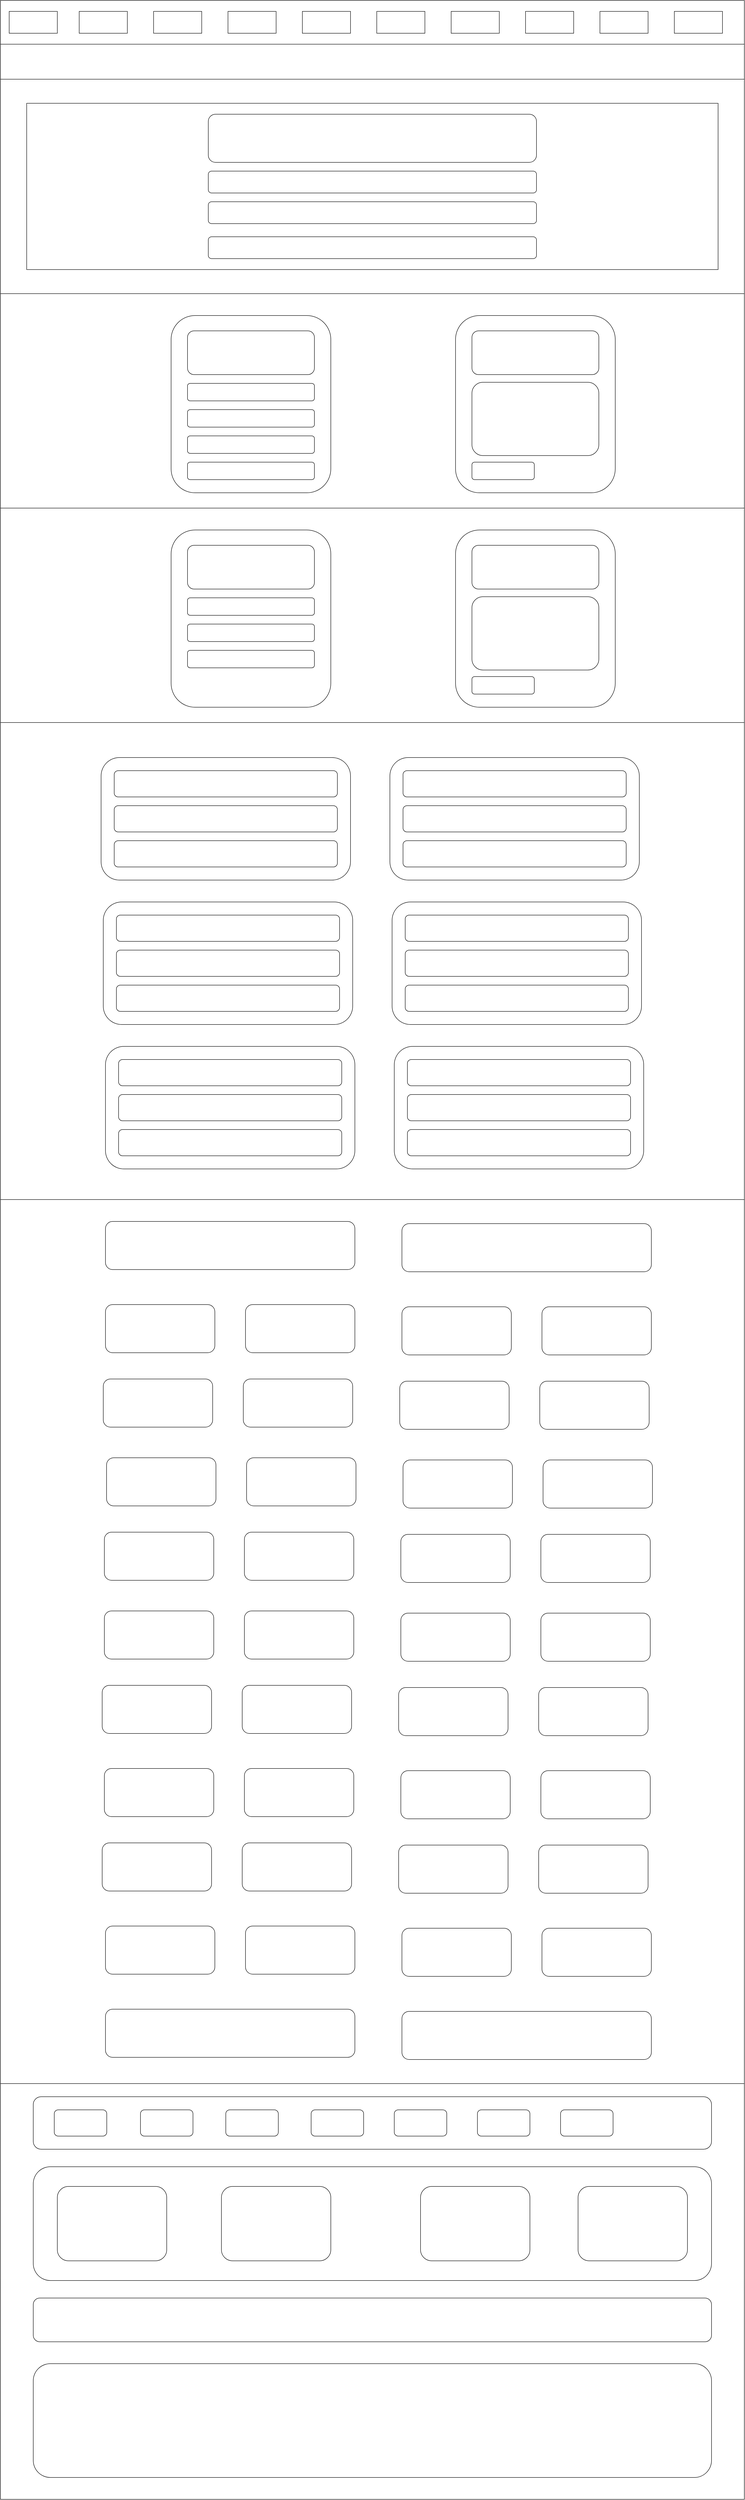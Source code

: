 <mxfile version="26.1.0">
  <diagram name="Page-1" id="Y6JCgyVT3AaMIpNjDqEN">
    <mxGraphModel dx="1473" dy="1536" grid="1" gridSize="10" guides="1" tooltips="1" connect="1" arrows="1" fold="1" page="1" pageScale="1" pageWidth="850" pageHeight="1100" math="0" shadow="0">
      <root>
        <mxCell id="0" />
        <mxCell id="1" parent="0" />
        <mxCell id="Fc47ScNQQL5bbz5lVI8A-1" value="" style="rounded=0;whiteSpace=wrap;html=1;" vertex="1" parent="1">
          <mxGeometry y="100" width="1700" height="100" as="geometry" />
        </mxCell>
        <mxCell id="Fc47ScNQQL5bbz5lVI8A-2" value="" style="rounded=0;whiteSpace=wrap;html=1;" vertex="1" parent="1">
          <mxGeometry y="200" width="1700" height="80" as="geometry" />
        </mxCell>
        <mxCell id="Fc47ScNQQL5bbz5lVI8A-4" value="" style="rounded=0;whiteSpace=wrap;html=1;" vertex="1" parent="1">
          <mxGeometry y="280" width="1700" height="490" as="geometry" />
        </mxCell>
        <mxCell id="Fc47ScNQQL5bbz5lVI8A-5" value="" style="rounded=0;whiteSpace=wrap;html=1;" vertex="1" parent="1">
          <mxGeometry y="770" width="1700" height="490" as="geometry" />
        </mxCell>
        <mxCell id="Fc47ScNQQL5bbz5lVI8A-7" value="" style="rounded=0;whiteSpace=wrap;html=1;" vertex="1" parent="1">
          <mxGeometry y="1750" width="1700" height="1090" as="geometry" />
        </mxCell>
        <mxCell id="Fc47ScNQQL5bbz5lVI8A-8" value="" style="rounded=0;whiteSpace=wrap;html=1;" vertex="1" parent="1">
          <mxGeometry x="20" y="125" width="110" height="50" as="geometry" />
        </mxCell>
        <mxCell id="Fc47ScNQQL5bbz5lVI8A-10" value="" style="rounded=0;whiteSpace=wrap;html=1;" vertex="1" parent="1">
          <mxGeometry x="180" y="125" width="110" height="50" as="geometry" />
        </mxCell>
        <mxCell id="Fc47ScNQQL5bbz5lVI8A-11" value="" style="rounded=0;whiteSpace=wrap;html=1;" vertex="1" parent="1">
          <mxGeometry x="350" y="125" width="110" height="50" as="geometry" />
        </mxCell>
        <mxCell id="Fc47ScNQQL5bbz5lVI8A-12" value="" style="rounded=0;whiteSpace=wrap;html=1;" vertex="1" parent="1">
          <mxGeometry x="520" y="125" width="110" height="50" as="geometry" />
        </mxCell>
        <mxCell id="Fc47ScNQQL5bbz5lVI8A-13" value="" style="rounded=0;whiteSpace=wrap;html=1;" vertex="1" parent="1">
          <mxGeometry x="690" y="125" width="110" height="50" as="geometry" />
        </mxCell>
        <mxCell id="Fc47ScNQQL5bbz5lVI8A-14" value="" style="rounded=0;whiteSpace=wrap;html=1;" vertex="1" parent="1">
          <mxGeometry x="860" y="125" width="110" height="50" as="geometry" />
        </mxCell>
        <mxCell id="Fc47ScNQQL5bbz5lVI8A-15" value="" style="rounded=0;whiteSpace=wrap;html=1;" vertex="1" parent="1">
          <mxGeometry x="1030" y="125" width="110" height="50" as="geometry" />
        </mxCell>
        <mxCell id="Fc47ScNQQL5bbz5lVI8A-16" value="" style="rounded=0;whiteSpace=wrap;html=1;" vertex="1" parent="1">
          <mxGeometry x="1200" y="125" width="110" height="50" as="geometry" />
        </mxCell>
        <mxCell id="Fc47ScNQQL5bbz5lVI8A-17" value="" style="rounded=0;whiteSpace=wrap;html=1;" vertex="1" parent="1">
          <mxGeometry x="1370" y="125" width="110" height="50" as="geometry" />
        </mxCell>
        <mxCell id="Fc47ScNQQL5bbz5lVI8A-18" value="" style="rounded=0;whiteSpace=wrap;html=1;" vertex="1" parent="1">
          <mxGeometry x="1540" y="125" width="110" height="50" as="geometry" />
        </mxCell>
        <mxCell id="Fc47ScNQQL5bbz5lVI8A-19" value="" style="rounded=0;whiteSpace=wrap;html=1;" vertex="1" parent="1">
          <mxGeometry x="60" y="335" width="1580" height="380" as="geometry" />
        </mxCell>
        <mxCell id="Fc47ScNQQL5bbz5lVI8A-20" value="" style="rounded=1;whiteSpace=wrap;html=1;" vertex="1" parent="1">
          <mxGeometry x="475" y="360" width="750" height="110" as="geometry" />
        </mxCell>
        <mxCell id="Fc47ScNQQL5bbz5lVI8A-21" value="" style="rounded=1;whiteSpace=wrap;html=1;" vertex="1" parent="1">
          <mxGeometry x="475" y="490" width="750" height="50" as="geometry" />
        </mxCell>
        <mxCell id="Fc47ScNQQL5bbz5lVI8A-23" value="" style="rounded=1;whiteSpace=wrap;html=1;" vertex="1" parent="1">
          <mxGeometry x="475" y="560" width="750" height="50" as="geometry" />
        </mxCell>
        <mxCell id="Fc47ScNQQL5bbz5lVI8A-24" value="" style="rounded=1;whiteSpace=wrap;html=1;" vertex="1" parent="1">
          <mxGeometry x="475" y="640" width="750" height="50" as="geometry" />
        </mxCell>
        <mxCell id="Fc47ScNQQL5bbz5lVI8A-34" value="" style="group" vertex="1" connectable="0" parent="1">
          <mxGeometry x="390" y="820" width="365" height="405" as="geometry" />
        </mxCell>
        <mxCell id="Fc47ScNQQL5bbz5lVI8A-26" value="" style="rounded=1;whiteSpace=wrap;html=1;" vertex="1" parent="Fc47ScNQQL5bbz5lVI8A-34">
          <mxGeometry width="365" height="405" as="geometry" />
        </mxCell>
        <mxCell id="Fc47ScNQQL5bbz5lVI8A-28" value="" style="rounded=1;whiteSpace=wrap;html=1;" vertex="1" parent="Fc47ScNQQL5bbz5lVI8A-34">
          <mxGeometry x="37.5" y="35" width="290" height="100" as="geometry" />
        </mxCell>
        <mxCell id="Fc47ScNQQL5bbz5lVI8A-29" value="" style="rounded=1;whiteSpace=wrap;html=1;" vertex="1" parent="Fc47ScNQQL5bbz5lVI8A-34">
          <mxGeometry x="37.5" y="155" width="290" height="40" as="geometry" />
        </mxCell>
        <mxCell id="Fc47ScNQQL5bbz5lVI8A-30" value="" style="rounded=1;whiteSpace=wrap;html=1;" vertex="1" parent="Fc47ScNQQL5bbz5lVI8A-34">
          <mxGeometry x="37.5" y="215" width="290" height="40" as="geometry" />
        </mxCell>
        <mxCell id="Fc47ScNQQL5bbz5lVI8A-31" value="" style="rounded=1;whiteSpace=wrap;html=1;" vertex="1" parent="Fc47ScNQQL5bbz5lVI8A-34">
          <mxGeometry x="37.5" y="275" width="290" height="40" as="geometry" />
        </mxCell>
        <mxCell id="Fc47ScNQQL5bbz5lVI8A-33" value="" style="rounded=1;whiteSpace=wrap;html=1;" vertex="1" parent="Fc47ScNQQL5bbz5lVI8A-34">
          <mxGeometry x="37.5" y="335" width="290" height="40" as="geometry" />
        </mxCell>
        <mxCell id="Fc47ScNQQL5bbz5lVI8A-42" value="" style="group" vertex="1" connectable="0" parent="1">
          <mxGeometry x="1040" y="820" width="365" height="405" as="geometry" />
        </mxCell>
        <mxCell id="Fc47ScNQQL5bbz5lVI8A-43" value="" style="rounded=1;whiteSpace=wrap;html=1;" vertex="1" parent="Fc47ScNQQL5bbz5lVI8A-42">
          <mxGeometry width="365" height="405" as="geometry" />
        </mxCell>
        <mxCell id="Fc47ScNQQL5bbz5lVI8A-44" value="" style="rounded=1;whiteSpace=wrap;html=1;" vertex="1" parent="Fc47ScNQQL5bbz5lVI8A-42">
          <mxGeometry x="37.5" y="35" width="290" height="100" as="geometry" />
        </mxCell>
        <mxCell id="Fc47ScNQQL5bbz5lVI8A-48" value="" style="rounded=1;whiteSpace=wrap;html=1;" vertex="1" parent="Fc47ScNQQL5bbz5lVI8A-42">
          <mxGeometry x="37.5" y="335" width="142.5" height="40" as="geometry" />
        </mxCell>
        <mxCell id="Fc47ScNQQL5bbz5lVI8A-53" value="" style="rounded=1;whiteSpace=wrap;html=1;" vertex="1" parent="Fc47ScNQQL5bbz5lVI8A-42">
          <mxGeometry x="37.5" y="152.5" width="290" height="167.5" as="geometry" />
        </mxCell>
        <mxCell id="Fc47ScNQQL5bbz5lVI8A-54" value="" style="rounded=0;whiteSpace=wrap;html=1;" vertex="1" parent="1">
          <mxGeometry y="1260" width="1700" height="490" as="geometry" />
        </mxCell>
        <mxCell id="Fc47ScNQQL5bbz5lVI8A-55" value="" style="group" vertex="1" connectable="0" parent="1">
          <mxGeometry x="390" y="1310" width="365" height="405" as="geometry" />
        </mxCell>
        <mxCell id="Fc47ScNQQL5bbz5lVI8A-56" value="" style="rounded=1;whiteSpace=wrap;html=1;" vertex="1" parent="Fc47ScNQQL5bbz5lVI8A-55">
          <mxGeometry width="365" height="405" as="geometry" />
        </mxCell>
        <mxCell id="Fc47ScNQQL5bbz5lVI8A-57" value="" style="rounded=1;whiteSpace=wrap;html=1;" vertex="1" parent="Fc47ScNQQL5bbz5lVI8A-55">
          <mxGeometry x="37.5" y="35" width="290" height="100" as="geometry" />
        </mxCell>
        <mxCell id="Fc47ScNQQL5bbz5lVI8A-58" value="" style="rounded=1;whiteSpace=wrap;html=1;" vertex="1" parent="Fc47ScNQQL5bbz5lVI8A-55">
          <mxGeometry x="37.5" y="155" width="290" height="40" as="geometry" />
        </mxCell>
        <mxCell id="Fc47ScNQQL5bbz5lVI8A-59" value="" style="rounded=1;whiteSpace=wrap;html=1;" vertex="1" parent="Fc47ScNQQL5bbz5lVI8A-55">
          <mxGeometry x="37.5" y="215" width="290" height="40" as="geometry" />
        </mxCell>
        <mxCell id="Fc47ScNQQL5bbz5lVI8A-60" value="" style="rounded=1;whiteSpace=wrap;html=1;" vertex="1" parent="Fc47ScNQQL5bbz5lVI8A-55">
          <mxGeometry x="37.5" y="275" width="290" height="40" as="geometry" />
        </mxCell>
        <mxCell id="Fc47ScNQQL5bbz5lVI8A-62" value="" style="group" vertex="1" connectable="0" parent="1">
          <mxGeometry x="1040" y="1310" width="365" height="405" as="geometry" />
        </mxCell>
        <mxCell id="Fc47ScNQQL5bbz5lVI8A-63" value="" style="rounded=1;whiteSpace=wrap;html=1;" vertex="1" parent="Fc47ScNQQL5bbz5lVI8A-62">
          <mxGeometry width="365" height="405" as="geometry" />
        </mxCell>
        <mxCell id="Fc47ScNQQL5bbz5lVI8A-64" value="" style="rounded=1;whiteSpace=wrap;html=1;" vertex="1" parent="Fc47ScNQQL5bbz5lVI8A-62">
          <mxGeometry x="37.5" y="35" width="290" height="100" as="geometry" />
        </mxCell>
        <mxCell id="Fc47ScNQQL5bbz5lVI8A-65" value="" style="rounded=1;whiteSpace=wrap;html=1;" vertex="1" parent="Fc47ScNQQL5bbz5lVI8A-62">
          <mxGeometry x="37.5" y="335" width="142.5" height="40" as="geometry" />
        </mxCell>
        <mxCell id="Fc47ScNQQL5bbz5lVI8A-66" value="" style="rounded=1;whiteSpace=wrap;html=1;" vertex="1" parent="Fc47ScNQQL5bbz5lVI8A-62">
          <mxGeometry x="37.5" y="152.5" width="290" height="167.5" as="geometry" />
        </mxCell>
        <mxCell id="Fc47ScNQQL5bbz5lVI8A-72" value="" style="rounded=1;whiteSpace=wrap;html=1;" vertex="1" parent="1">
          <mxGeometry x="230" y="1830" width="570" height="280" as="geometry" />
        </mxCell>
        <mxCell id="Fc47ScNQQL5bbz5lVI8A-74" value="" style="rounded=1;whiteSpace=wrap;html=1;" vertex="1" parent="1">
          <mxGeometry x="260" y="1860" width="510" height="60" as="geometry" />
        </mxCell>
        <mxCell id="Fc47ScNQQL5bbz5lVI8A-75" value="" style="rounded=1;whiteSpace=wrap;html=1;" vertex="1" parent="1">
          <mxGeometry x="260" y="1940" width="510" height="60" as="geometry" />
        </mxCell>
        <mxCell id="Fc47ScNQQL5bbz5lVI8A-76" value="" style="rounded=1;whiteSpace=wrap;html=1;" vertex="1" parent="1">
          <mxGeometry x="260" y="2020" width="510" height="60" as="geometry" />
        </mxCell>
        <mxCell id="Fc47ScNQQL5bbz5lVI8A-77" value="" style="rounded=1;whiteSpace=wrap;html=1;" vertex="1" parent="1">
          <mxGeometry x="890" y="1830" width="570" height="280" as="geometry" />
        </mxCell>
        <mxCell id="Fc47ScNQQL5bbz5lVI8A-78" value="" style="rounded=1;whiteSpace=wrap;html=1;" vertex="1" parent="1">
          <mxGeometry x="920" y="1860" width="510" height="60" as="geometry" />
        </mxCell>
        <mxCell id="Fc47ScNQQL5bbz5lVI8A-79" value="" style="rounded=1;whiteSpace=wrap;html=1;" vertex="1" parent="1">
          <mxGeometry x="920" y="1940" width="510" height="60" as="geometry" />
        </mxCell>
        <mxCell id="Fc47ScNQQL5bbz5lVI8A-80" value="" style="rounded=1;whiteSpace=wrap;html=1;" vertex="1" parent="1">
          <mxGeometry x="920" y="2020" width="510" height="60" as="geometry" />
        </mxCell>
        <mxCell id="Fc47ScNQQL5bbz5lVI8A-81" value="" style="rounded=1;whiteSpace=wrap;html=1;" vertex="1" parent="1">
          <mxGeometry x="240" y="2490" width="570" height="280" as="geometry" />
        </mxCell>
        <mxCell id="Fc47ScNQQL5bbz5lVI8A-82" value="" style="rounded=1;whiteSpace=wrap;html=1;" vertex="1" parent="1">
          <mxGeometry x="270" y="2520" width="510" height="60" as="geometry" />
        </mxCell>
        <mxCell id="Fc47ScNQQL5bbz5lVI8A-83" value="" style="rounded=1;whiteSpace=wrap;html=1;" vertex="1" parent="1">
          <mxGeometry x="270" y="2600" width="510" height="60" as="geometry" />
        </mxCell>
        <mxCell id="Fc47ScNQQL5bbz5lVI8A-84" value="" style="rounded=1;whiteSpace=wrap;html=1;" vertex="1" parent="1">
          <mxGeometry x="270" y="2680" width="510" height="60" as="geometry" />
        </mxCell>
        <mxCell id="Fc47ScNQQL5bbz5lVI8A-85" value="" style="rounded=1;whiteSpace=wrap;html=1;" vertex="1" parent="1">
          <mxGeometry x="900" y="2490" width="570" height="280" as="geometry" />
        </mxCell>
        <mxCell id="Fc47ScNQQL5bbz5lVI8A-86" value="" style="rounded=1;whiteSpace=wrap;html=1;" vertex="1" parent="1">
          <mxGeometry x="930" y="2520" width="510" height="60" as="geometry" />
        </mxCell>
        <mxCell id="Fc47ScNQQL5bbz5lVI8A-87" value="" style="rounded=1;whiteSpace=wrap;html=1;" vertex="1" parent="1">
          <mxGeometry x="930" y="2600" width="510" height="60" as="geometry" />
        </mxCell>
        <mxCell id="Fc47ScNQQL5bbz5lVI8A-88" value="" style="rounded=1;whiteSpace=wrap;html=1;" vertex="1" parent="1">
          <mxGeometry x="930" y="2680" width="510" height="60" as="geometry" />
        </mxCell>
        <mxCell id="Fc47ScNQQL5bbz5lVI8A-89" value="" style="rounded=1;whiteSpace=wrap;html=1;" vertex="1" parent="1">
          <mxGeometry x="235" y="2160" width="570" height="280" as="geometry" />
        </mxCell>
        <mxCell id="Fc47ScNQQL5bbz5lVI8A-90" value="" style="rounded=1;whiteSpace=wrap;html=1;" vertex="1" parent="1">
          <mxGeometry x="265" y="2190" width="510" height="60" as="geometry" />
        </mxCell>
        <mxCell id="Fc47ScNQQL5bbz5lVI8A-91" value="" style="rounded=1;whiteSpace=wrap;html=1;" vertex="1" parent="1">
          <mxGeometry x="265" y="2270" width="510" height="60" as="geometry" />
        </mxCell>
        <mxCell id="Fc47ScNQQL5bbz5lVI8A-92" value="" style="rounded=1;whiteSpace=wrap;html=1;" vertex="1" parent="1">
          <mxGeometry x="265" y="2350" width="510" height="60" as="geometry" />
        </mxCell>
        <mxCell id="Fc47ScNQQL5bbz5lVI8A-93" value="" style="rounded=1;whiteSpace=wrap;html=1;" vertex="1" parent="1">
          <mxGeometry x="895" y="2160" width="570" height="280" as="geometry" />
        </mxCell>
        <mxCell id="Fc47ScNQQL5bbz5lVI8A-94" value="" style="rounded=1;whiteSpace=wrap;html=1;" vertex="1" parent="1">
          <mxGeometry x="925" y="2190" width="510" height="60" as="geometry" />
        </mxCell>
        <mxCell id="Fc47ScNQQL5bbz5lVI8A-95" value="" style="rounded=1;whiteSpace=wrap;html=1;" vertex="1" parent="1">
          <mxGeometry x="925" y="2270" width="510" height="60" as="geometry" />
        </mxCell>
        <mxCell id="Fc47ScNQQL5bbz5lVI8A-96" value="" style="rounded=1;whiteSpace=wrap;html=1;" vertex="1" parent="1">
          <mxGeometry x="925" y="2350" width="510" height="60" as="geometry" />
        </mxCell>
        <mxCell id="Fc47ScNQQL5bbz5lVI8A-97" value="" style="rounded=0;whiteSpace=wrap;html=1;" vertex="1" parent="1">
          <mxGeometry y="2840" width="1700" height="2020" as="geometry" />
        </mxCell>
        <mxCell id="Fc47ScNQQL5bbz5lVI8A-99" value="" style="rounded=1;whiteSpace=wrap;html=1;" vertex="1" parent="1">
          <mxGeometry x="240" y="2890" width="570" height="110" as="geometry" />
        </mxCell>
        <mxCell id="Fc47ScNQQL5bbz5lVI8A-101" value="" style="rounded=1;whiteSpace=wrap;html=1;" vertex="1" parent="1">
          <mxGeometry x="240" y="3080" width="250" height="110" as="geometry" />
        </mxCell>
        <mxCell id="Fc47ScNQQL5bbz5lVI8A-102" value="" style="rounded=1;whiteSpace=wrap;html=1;" vertex="1" parent="1">
          <mxGeometry x="560" y="3080" width="250" height="110" as="geometry" />
        </mxCell>
        <mxCell id="Fc47ScNQQL5bbz5lVI8A-105" value="" style="rounded=1;whiteSpace=wrap;html=1;" vertex="1" parent="1">
          <mxGeometry x="235" y="3250" width="250" height="110" as="geometry" />
        </mxCell>
        <mxCell id="Fc47ScNQQL5bbz5lVI8A-106" value="" style="rounded=1;whiteSpace=wrap;html=1;" vertex="1" parent="1">
          <mxGeometry x="555" y="3250" width="250" height="110" as="geometry" />
        </mxCell>
        <mxCell id="Fc47ScNQQL5bbz5lVI8A-107" value="" style="rounded=1;whiteSpace=wrap;html=1;" vertex="1" parent="1">
          <mxGeometry x="242.5" y="3430" width="250" height="110" as="geometry" />
        </mxCell>
        <mxCell id="Fc47ScNQQL5bbz5lVI8A-108" value="" style="rounded=1;whiteSpace=wrap;html=1;" vertex="1" parent="1">
          <mxGeometry x="562.5" y="3430" width="250" height="110" as="geometry" />
        </mxCell>
        <mxCell id="Fc47ScNQQL5bbz5lVI8A-109" value="" style="rounded=1;whiteSpace=wrap;html=1;" vertex="1" parent="1">
          <mxGeometry x="237.5" y="3600" width="250" height="110" as="geometry" />
        </mxCell>
        <mxCell id="Fc47ScNQQL5bbz5lVI8A-110" value="" style="rounded=1;whiteSpace=wrap;html=1;" vertex="1" parent="1">
          <mxGeometry x="557.5" y="3600" width="250" height="110" as="geometry" />
        </mxCell>
        <mxCell id="Fc47ScNQQL5bbz5lVI8A-111" value="" style="rounded=1;whiteSpace=wrap;html=1;" vertex="1" parent="1">
          <mxGeometry x="237.5" y="3780" width="250" height="110" as="geometry" />
        </mxCell>
        <mxCell id="Fc47ScNQQL5bbz5lVI8A-112" value="" style="rounded=1;whiteSpace=wrap;html=1;" vertex="1" parent="1">
          <mxGeometry x="557.5" y="3780" width="250" height="110" as="geometry" />
        </mxCell>
        <mxCell id="Fc47ScNQQL5bbz5lVI8A-113" value="" style="rounded=1;whiteSpace=wrap;html=1;" vertex="1" parent="1">
          <mxGeometry x="232.5" y="3950" width="250" height="110" as="geometry" />
        </mxCell>
        <mxCell id="Fc47ScNQQL5bbz5lVI8A-114" value="" style="rounded=1;whiteSpace=wrap;html=1;" vertex="1" parent="1">
          <mxGeometry x="552.5" y="3950" width="250" height="110" as="geometry" />
        </mxCell>
        <mxCell id="Fc47ScNQQL5bbz5lVI8A-115" value="" style="rounded=1;whiteSpace=wrap;html=1;" vertex="1" parent="1">
          <mxGeometry x="237.5" y="4140" width="250" height="110" as="geometry" />
        </mxCell>
        <mxCell id="Fc47ScNQQL5bbz5lVI8A-116" value="" style="rounded=1;whiteSpace=wrap;html=1;" vertex="1" parent="1">
          <mxGeometry x="557.5" y="4140" width="250" height="110" as="geometry" />
        </mxCell>
        <mxCell id="Fc47ScNQQL5bbz5lVI8A-117" value="" style="rounded=1;whiteSpace=wrap;html=1;" vertex="1" parent="1">
          <mxGeometry x="232.5" y="4310" width="250" height="110" as="geometry" />
        </mxCell>
        <mxCell id="Fc47ScNQQL5bbz5lVI8A-118" value="" style="rounded=1;whiteSpace=wrap;html=1;" vertex="1" parent="1">
          <mxGeometry x="552.5" y="4310" width="250" height="110" as="geometry" />
        </mxCell>
        <mxCell id="Fc47ScNQQL5bbz5lVI8A-119" value="" style="rounded=1;whiteSpace=wrap;html=1;" vertex="1" parent="1">
          <mxGeometry x="240" y="4500" width="250" height="110" as="geometry" />
        </mxCell>
        <mxCell id="Fc47ScNQQL5bbz5lVI8A-120" value="" style="rounded=1;whiteSpace=wrap;html=1;" vertex="1" parent="1">
          <mxGeometry x="560" y="4500" width="250" height="110" as="geometry" />
        </mxCell>
        <mxCell id="Fc47ScNQQL5bbz5lVI8A-121" value="" style="rounded=1;whiteSpace=wrap;html=1;" vertex="1" parent="1">
          <mxGeometry x="240" y="4690" width="570" height="110" as="geometry" />
        </mxCell>
        <mxCell id="Fc47ScNQQL5bbz5lVI8A-122" value="" style="rounded=1;whiteSpace=wrap;html=1;" vertex="1" parent="1">
          <mxGeometry x="917.5" y="2895" width="570" height="110" as="geometry" />
        </mxCell>
        <mxCell id="Fc47ScNQQL5bbz5lVI8A-123" value="" style="rounded=1;whiteSpace=wrap;html=1;" vertex="1" parent="1">
          <mxGeometry x="917.5" y="3085" width="250" height="110" as="geometry" />
        </mxCell>
        <mxCell id="Fc47ScNQQL5bbz5lVI8A-124" value="" style="rounded=1;whiteSpace=wrap;html=1;" vertex="1" parent="1">
          <mxGeometry x="1237.5" y="3085" width="250" height="110" as="geometry" />
        </mxCell>
        <mxCell id="Fc47ScNQQL5bbz5lVI8A-125" value="" style="rounded=1;whiteSpace=wrap;html=1;" vertex="1" parent="1">
          <mxGeometry x="912.5" y="3255" width="250" height="110" as="geometry" />
        </mxCell>
        <mxCell id="Fc47ScNQQL5bbz5lVI8A-126" value="" style="rounded=1;whiteSpace=wrap;html=1;" vertex="1" parent="1">
          <mxGeometry x="1232.5" y="3255" width="250" height="110" as="geometry" />
        </mxCell>
        <mxCell id="Fc47ScNQQL5bbz5lVI8A-127" value="" style="rounded=1;whiteSpace=wrap;html=1;" vertex="1" parent="1">
          <mxGeometry x="920" y="3435" width="250" height="110" as="geometry" />
        </mxCell>
        <mxCell id="Fc47ScNQQL5bbz5lVI8A-128" value="" style="rounded=1;whiteSpace=wrap;html=1;" vertex="1" parent="1">
          <mxGeometry x="1240" y="3435" width="250" height="110" as="geometry" />
        </mxCell>
        <mxCell id="Fc47ScNQQL5bbz5lVI8A-129" value="" style="rounded=1;whiteSpace=wrap;html=1;" vertex="1" parent="1">
          <mxGeometry x="915" y="3605" width="250" height="110" as="geometry" />
        </mxCell>
        <mxCell id="Fc47ScNQQL5bbz5lVI8A-130" value="" style="rounded=1;whiteSpace=wrap;html=1;" vertex="1" parent="1">
          <mxGeometry x="1235" y="3605" width="250" height="110" as="geometry" />
        </mxCell>
        <mxCell id="Fc47ScNQQL5bbz5lVI8A-131" value="" style="rounded=1;whiteSpace=wrap;html=1;" vertex="1" parent="1">
          <mxGeometry x="915" y="3785" width="250" height="110" as="geometry" />
        </mxCell>
        <mxCell id="Fc47ScNQQL5bbz5lVI8A-132" value="" style="rounded=1;whiteSpace=wrap;html=1;" vertex="1" parent="1">
          <mxGeometry x="1235" y="3785" width="250" height="110" as="geometry" />
        </mxCell>
        <mxCell id="Fc47ScNQQL5bbz5lVI8A-133" value="" style="rounded=1;whiteSpace=wrap;html=1;" vertex="1" parent="1">
          <mxGeometry x="910" y="3955" width="250" height="110" as="geometry" />
        </mxCell>
        <mxCell id="Fc47ScNQQL5bbz5lVI8A-134" value="" style="rounded=1;whiteSpace=wrap;html=1;" vertex="1" parent="1">
          <mxGeometry x="1230" y="3955" width="250" height="110" as="geometry" />
        </mxCell>
        <mxCell id="Fc47ScNQQL5bbz5lVI8A-135" value="" style="rounded=1;whiteSpace=wrap;html=1;" vertex="1" parent="1">
          <mxGeometry x="915" y="4145" width="250" height="110" as="geometry" />
        </mxCell>
        <mxCell id="Fc47ScNQQL5bbz5lVI8A-136" value="" style="rounded=1;whiteSpace=wrap;html=1;" vertex="1" parent="1">
          <mxGeometry x="1235" y="4145" width="250" height="110" as="geometry" />
        </mxCell>
        <mxCell id="Fc47ScNQQL5bbz5lVI8A-137" value="" style="rounded=1;whiteSpace=wrap;html=1;" vertex="1" parent="1">
          <mxGeometry x="910" y="4315" width="250" height="110" as="geometry" />
        </mxCell>
        <mxCell id="Fc47ScNQQL5bbz5lVI8A-138" value="" style="rounded=1;whiteSpace=wrap;html=1;" vertex="1" parent="1">
          <mxGeometry x="1230" y="4315" width="250" height="110" as="geometry" />
        </mxCell>
        <mxCell id="Fc47ScNQQL5bbz5lVI8A-139" value="" style="rounded=1;whiteSpace=wrap;html=1;" vertex="1" parent="1">
          <mxGeometry x="917.5" y="4505" width="250" height="110" as="geometry" />
        </mxCell>
        <mxCell id="Fc47ScNQQL5bbz5lVI8A-140" value="" style="rounded=1;whiteSpace=wrap;html=1;" vertex="1" parent="1">
          <mxGeometry x="1237.5" y="4505" width="250" height="110" as="geometry" />
        </mxCell>
        <mxCell id="Fc47ScNQQL5bbz5lVI8A-141" value="" style="rounded=1;whiteSpace=wrap;html=1;" vertex="1" parent="1">
          <mxGeometry x="917.5" y="4695" width="570" height="110" as="geometry" />
        </mxCell>
        <mxCell id="Fc47ScNQQL5bbz5lVI8A-142" value="" style="rounded=0;whiteSpace=wrap;html=1;" vertex="1" parent="1">
          <mxGeometry y="4860" width="1700" height="950" as="geometry" />
        </mxCell>
        <mxCell id="Fc47ScNQQL5bbz5lVI8A-143" value="" style="rounded=1;whiteSpace=wrap;html=1;" vertex="1" parent="1">
          <mxGeometry x="75" y="4890" width="1550" height="120" as="geometry" />
        </mxCell>
        <mxCell id="Fc47ScNQQL5bbz5lVI8A-144" value="" style="rounded=1;whiteSpace=wrap;html=1;" vertex="1" parent="1">
          <mxGeometry x="75" y="5050" width="1550" height="260" as="geometry" />
        </mxCell>
        <mxCell id="Fc47ScNQQL5bbz5lVI8A-145" value="" style="rounded=1;whiteSpace=wrap;html=1;" vertex="1" parent="1">
          <mxGeometry x="75" y="5350" width="1550" height="100" as="geometry" />
        </mxCell>
        <mxCell id="Fc47ScNQQL5bbz5lVI8A-146" value="" style="rounded=1;whiteSpace=wrap;html=1;" vertex="1" parent="1">
          <mxGeometry x="75" y="5500" width="1550" height="260" as="geometry" />
        </mxCell>
        <mxCell id="Fc47ScNQQL5bbz5lVI8A-147" value="" style="rounded=1;whiteSpace=wrap;html=1;" vertex="1" parent="1">
          <mxGeometry x="130" y="5095" width="250" height="170" as="geometry" />
        </mxCell>
        <mxCell id="Fc47ScNQQL5bbz5lVI8A-148" value="" style="rounded=1;whiteSpace=wrap;html=1;" vertex="1" parent="1">
          <mxGeometry x="505" y="5095" width="250" height="170" as="geometry" />
        </mxCell>
        <mxCell id="Fc47ScNQQL5bbz5lVI8A-149" value="" style="rounded=1;whiteSpace=wrap;html=1;" vertex="1" parent="1">
          <mxGeometry x="1320" y="5095" width="250" height="170" as="geometry" />
        </mxCell>
        <mxCell id="Fc47ScNQQL5bbz5lVI8A-150" value="" style="rounded=1;whiteSpace=wrap;html=1;" vertex="1" parent="1">
          <mxGeometry x="960" y="5095" width="250" height="170" as="geometry" />
        </mxCell>
        <mxCell id="Fc47ScNQQL5bbz5lVI8A-151" value="" style="rounded=1;whiteSpace=wrap;html=1;" vertex="1" parent="1">
          <mxGeometry x="123" y="4920" width="120" height="60" as="geometry" />
        </mxCell>
        <mxCell id="Fc47ScNQQL5bbz5lVI8A-152" value="" style="rounded=1;whiteSpace=wrap;html=1;" vertex="1" parent="1">
          <mxGeometry x="320" y="4920" width="120" height="60" as="geometry" />
        </mxCell>
        <mxCell id="Fc47ScNQQL5bbz5lVI8A-153" value="" style="rounded=1;whiteSpace=wrap;html=1;" vertex="1" parent="1">
          <mxGeometry x="515" y="4920" width="120" height="60" as="geometry" />
        </mxCell>
        <mxCell id="Fc47ScNQQL5bbz5lVI8A-154" value="" style="rounded=1;whiteSpace=wrap;html=1;" vertex="1" parent="1">
          <mxGeometry x="710" y="4920" width="120" height="60" as="geometry" />
        </mxCell>
        <mxCell id="Fc47ScNQQL5bbz5lVI8A-155" value="" style="rounded=1;whiteSpace=wrap;html=1;" vertex="1" parent="1">
          <mxGeometry x="900" y="4920" width="120" height="60" as="geometry" />
        </mxCell>
        <mxCell id="Fc47ScNQQL5bbz5lVI8A-156" value="" style="rounded=1;whiteSpace=wrap;html=1;" vertex="1" parent="1">
          <mxGeometry x="1090" y="4920" width="120" height="60" as="geometry" />
        </mxCell>
        <mxCell id="Fc47ScNQQL5bbz5lVI8A-157" value="" style="rounded=1;whiteSpace=wrap;html=1;" vertex="1" parent="1">
          <mxGeometry x="1280" y="4920" width="120" height="60" as="geometry" />
        </mxCell>
      </root>
    </mxGraphModel>
  </diagram>
</mxfile>
